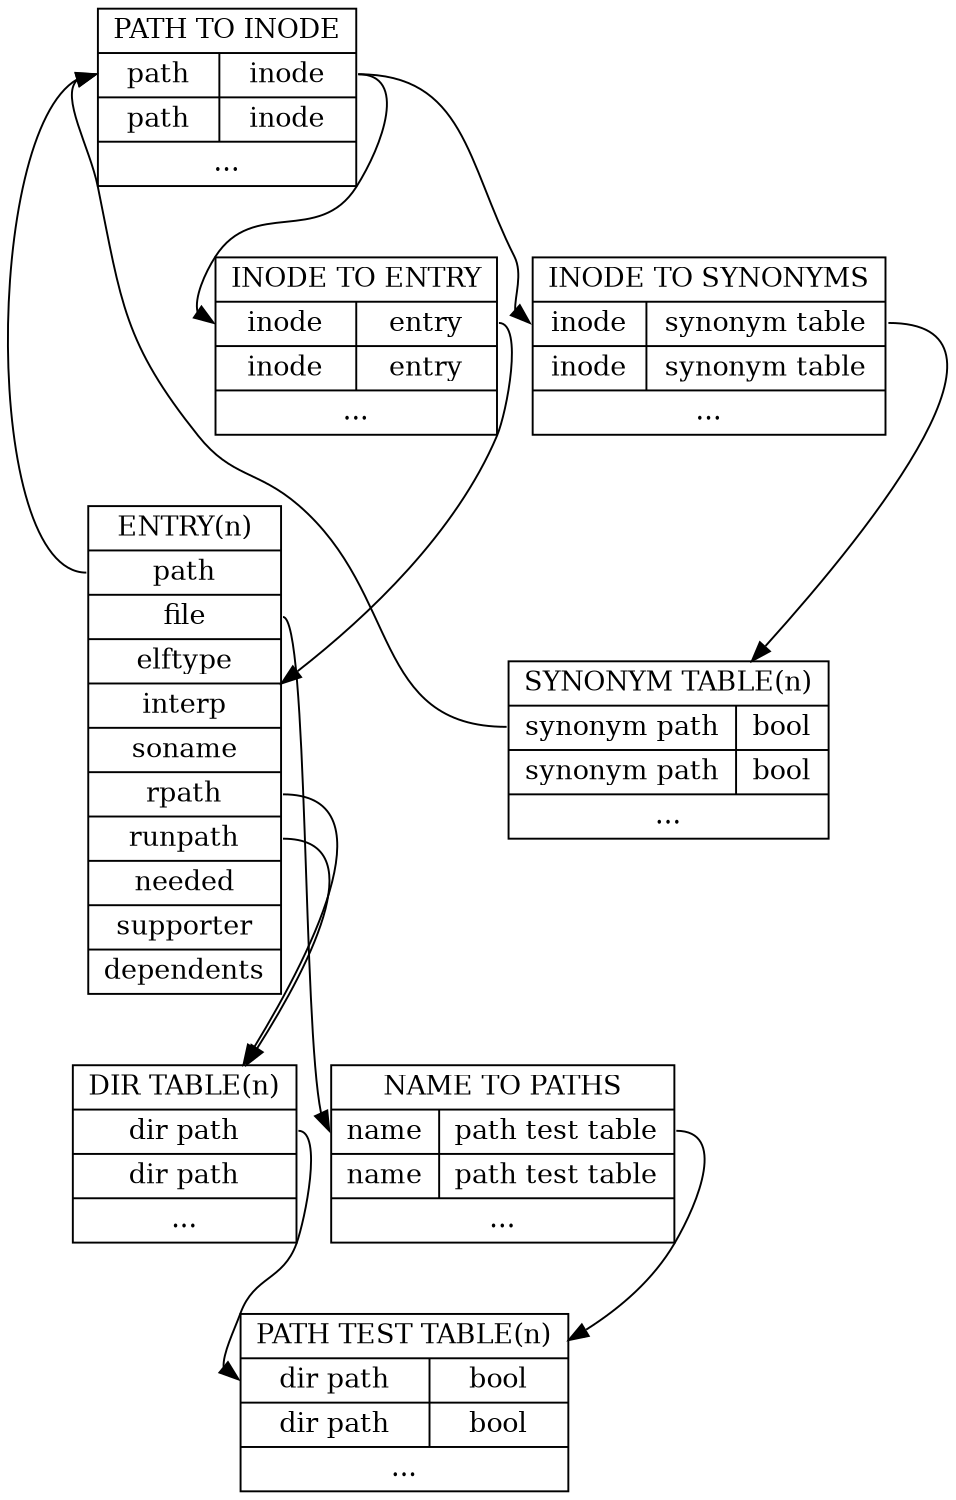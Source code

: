 digraph dlset {
page="8.5,11.0"
size="7,10"
center=1

	pathtoinode [shape=record,
		     label="{PATH TO INODE|{<path>path|<inode>inode}|{path|inode}|...}"];
	
	inodetoentry [shape=record,
		      label="{INODE TO ENTRY|{<inode>inode|<entry>entry}|{inode|entry}|...}"];
	
	inodetosynonyms [shape=record,
			 label="{INODE TO SYNONYMS|{<inode>inode|<synonymtable>synonym table}|{inode|synonym table}|...}"];
	
	synonymtable [shape=record,
		      label="{SYNONYM TABLE(n)|{<synonym>synonym path|bool}|{synonym path|bool}|...}"];
	nametopaths [shape=record,
		     label="{NAME TO PATHS|{<name>name|<pathtesttable>path test table}|{name|path test table}|...}"];
	pathtesttable [shape=record,
		   label="{PATH TEST TABLE(n)|{<dirpath>dir path|bool}|{dir path|bool}|...}"]
	entry [shape=record,
	       label="{ENTRY(n)|<path>path|<file>file|elftype|interp|soname|<rpath>rpath|<runpath>runpath|needed|supporter|dependents}"];
	dirtable [shape=record,
		  label="{DIR TABLE(n)|<dirpath>dir path|dir path|...}"];
	entry:rpath->dirtable;
	entry:runpath->dirtable;
	pathtoinode:inode->inodetoentry:inode;
	pathtoinode:inode->inodetosynonyms:inode;
	inodetosynonyms:synonymtable->synonymtable;
	synonymtable:synonym->pathtoinode:path;
	inodetoentry:entry->entry;
	entry:path->pathtoinode:path;
	entry:file->nametopaths:name;
	nametopaths:pathtesttable->pathtesttable;
	dirtable:dirpath->pathtesttable:dirpath
	}
	